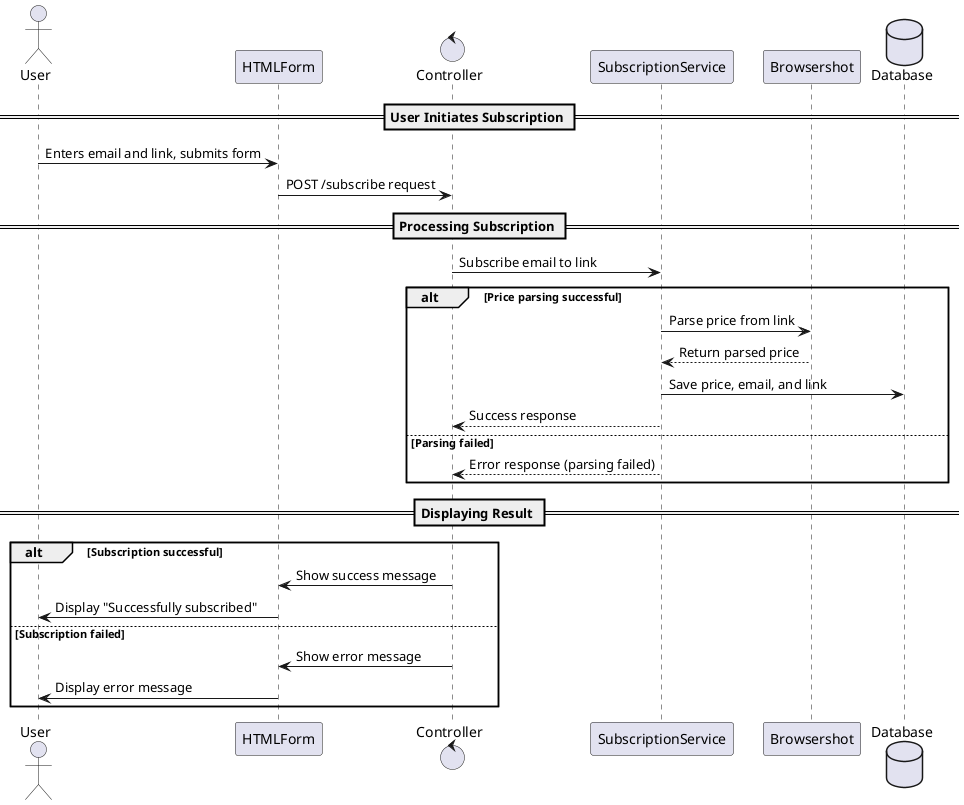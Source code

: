 @startuml
'autonumber

actor User as User
participant HTMLForm as HTMLForm
control Controller as Controller
participant SubscriptionService as SubscriptionService
participant Browsershot as Browsershot
database Database as Database

== User Initiates Subscription ==

User -> HTMLForm : Enters email and link, submits form
HTMLForm -> Controller : POST /subscribe request

== Processing Subscription ==

Controller -> SubscriptionService : Subscribe email to link

alt Price parsing successful
    SubscriptionService -> Browsershot : Parse price from link
    Browsershot --> SubscriptionService : Return parsed price
    SubscriptionService -> Database : Save price, email, and link
    SubscriptionService --> Controller : Success response
else Parsing failed
    SubscriptionService --> Controller : Error response (parsing failed)
end

== Displaying Result ==

alt Subscription successful
    Controller -> HTMLForm : Show success message
    HTMLForm -> User : Display "Successfully subscribed"
else Subscription failed
    Controller -> HTMLForm : Show error message
    HTMLForm -> User : Display error message
end

@enduml
